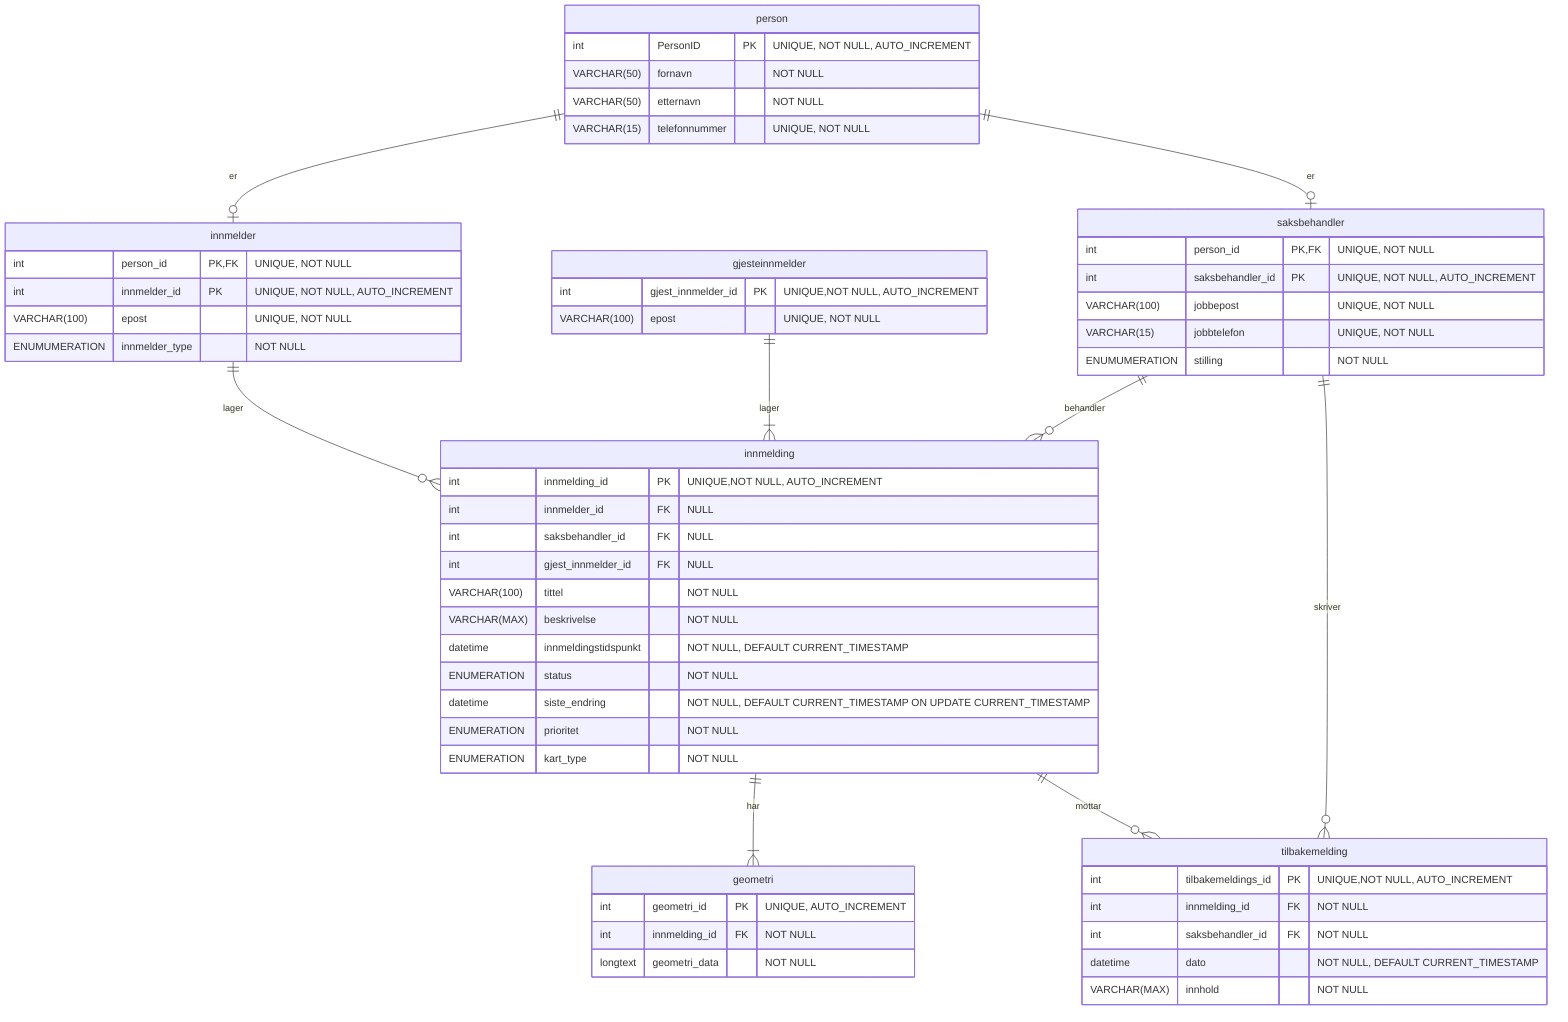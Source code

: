 erDiagram

    person {
        int PersonID PK "UNIQUE, NOT NULL, AUTO_INCREMENT"
        VARCHAR(50) fornavn "NOT NULL"
        VARCHAR(50) etternavn "NOT NULL"
        VARCHAR(15) telefonnummer "UNIQUE, NOT NULL"
    }
    person ||--|O innmelder : "er"
    person ||--|O saksbehandler : "er"
    innmelder ||--o{ innmelding : "lager"
    innmelder {
        int person_id PK, FK "UNIQUE, NOT NULL"
        int innmelder_id PK "UNIQUE, NOT NULL, AUTO_INCREMENT"
        VARCHAR(100) epost "UNIQUE, NOT NULL"
        ENUMUMERATION innmelder_type "NOT NULL"
    }
    gjesteinnmelder ||--|{ innmelding : "lager"
    gjesteinnmelder {
        int gjest_innmelder_id PK "UNIQUE,NOT NULL, AUTO_INCREMENT"
        VARCHAR(100) epost "UNIQUE, NOT NULL"
    }
    saksbehandler ||--o{ innmelding : "behandler"
    saksbehandler {
        int person_id PK, FK "UNIQUE, NOT NULL"
        int saksbehandler_id PK "UNIQUE, NOT NULL, AUTO_INCREMENT"
        VARCHAR(100) jobbepost "UNIQUE, NOT NULL"
        VARCHAR(15) jobbtelefon "UNIQUE, NOT NULL"
        ENUMUMERATION stilling "NOT NULL"
    }      
    innmelding ||--|{ geometri : "har"
    innmelding ||--o{ tilbakemelding : "mottar"    
    innmelding {
        int innmelding_id PK "UNIQUE,NOT NULL, AUTO_INCREMENT"
        int innmelder_id FK "NULL"
        int saksbehandler_id FK "NULL"
        int gjest_innmelder_id FK "NULL"
        VARCHAR(100) tittel "NOT NULL"
        VARCHAR(MAX) beskrivelse "NOT NULL"
        datetime innmeldingstidspunkt "NOT NULL, DEFAULT CURRENT_TIMESTAMP"
        ENUMERATION status "NOT NULL"
        datetime siste_endring "NOT NULL, DEFAULT CURRENT_TIMESTAMP ON UPDATE CURRENT_TIMESTAMP"
        ENUMERATION prioritet "NOT NULL"
        ENUMERATION kart_type "NOT NULL"
    }    
    geometri {
        int geometri_id PK "UNIQUE, AUTO_INCREMENT"
        int innmelding_id FK "NOT NULL"
        longtext geometri_data "NOT NULL"
        
    }
    tilbakemelding {
        int tilbakemeldings_id PK "UNIQUE,NOT NULL, AUTO_INCREMENT"
        int innmelding_id FK "NOT NULL"
        int saksbehandler_id FK "NOT NULL"
        datetime dato "NOT NULL, DEFAULT CURRENT_TIMESTAMP"
        VARCHAR(MAX) innhold "NOT NULL"
    }
    saksbehandler ||--o{ tilbakemelding : "skriver"